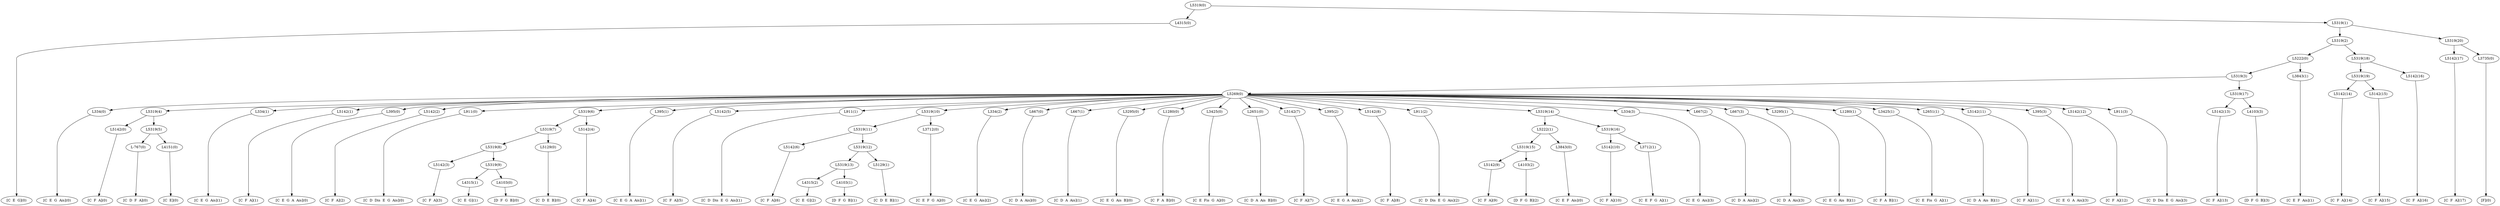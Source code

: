 digraph sample{
"L4315(0)"->"[C  E  G](0)"
"L334(0)"->"[C  E  G  Ais](0)"
"L5142(0)"->"[C  F  A](0)"
"L-767(0)"->"[C  D  F  A](0)"
"L4151(0)"->"[C  E](0)"
"L5319(5)"->"L-767(0)"
"L5319(5)"->"L4151(0)"
"L5319(4)"->"L5142(0)"
"L5319(4)"->"L5319(5)"
"L334(1)"->"[C  E  G  Ais](1)"
"L5142(1)"->"[C  F  A](1)"
"L395(0)"->"[C  E  G  A  Ais](0)"
"L5142(2)"->"[C  F  A](2)"
"L911(0)"->"[C  D  Dis  E  G  Ais](0)"
"L5142(3)"->"[C  F  A](3)"
"L4315(1)"->"[C  E  G](1)"
"L4103(0)"->"[D  F  G  B](0)"
"L5319(9)"->"L4315(1)"
"L5319(9)"->"L4103(0)"
"L5319(8)"->"L5142(3)"
"L5319(8)"->"L5319(9)"
"L5129(0)"->"[C  D  E  B](0)"
"L5319(7)"->"L5319(8)"
"L5319(7)"->"L5129(0)"
"L5142(4)"->"[C  F  A](4)"
"L5319(6)"->"L5319(7)"
"L5319(6)"->"L5142(4)"
"L395(1)"->"[C  E  G  A  Ais](1)"
"L5142(5)"->"[C  F  A](5)"
"L911(1)"->"[C  D  Dis  E  G  Ais](1)"
"L5142(6)"->"[C  F  A](6)"
"L4315(2)"->"[C  E  G](2)"
"L4103(1)"->"[D  F  G  B](1)"
"L5319(13)"->"L4315(2)"
"L5319(13)"->"L4103(1)"
"L5129(1)"->"[C  D  E  B](1)"
"L5319(12)"->"L5319(13)"
"L5319(12)"->"L5129(1)"
"L5319(11)"->"L5142(6)"
"L5319(11)"->"L5319(12)"
"L3712(0)"->"[C  E  F  G  A](0)"
"L5319(10)"->"L5319(11)"
"L5319(10)"->"L3712(0)"
"L334(2)"->"[C  E  G  Ais](2)"
"L667(0)"->"[C  D  A  Ais](0)"
"L667(1)"->"[C  D  A  Ais](1)"
"L3295(0)"->"[C  E  G  Ais  B](0)"
"L1280(0)"->"[C  F  A  B](0)"
"L3425(0)"->"[C  E  Fis  G  A](0)"
"L2651(0)"->"[C  D  A  Ais  B](0)"
"L5142(7)"->"[C  F  A](7)"
"L395(2)"->"[C  E  G  A  Ais](2)"
"L5142(8)"->"[C  F  A](8)"
"L911(2)"->"[C  D  Dis  E  G  Ais](2)"
"L5142(9)"->"[C  F  A](9)"
"L4103(2)"->"[D  F  G  B](2)"
"L5319(15)"->"L5142(9)"
"L5319(15)"->"L4103(2)"
"L3843(0)"->"[C  E  F  Ais](0)"
"L5222(1)"->"L5319(15)"
"L5222(1)"->"L3843(0)"
"L5142(10)"->"[C  F  A](10)"
"L3712(1)"->"[C  E  F  G  A](1)"
"L5319(16)"->"L5142(10)"
"L5319(16)"->"L3712(1)"
"L5319(14)"->"L5222(1)"
"L5319(14)"->"L5319(16)"
"L334(3)"->"[C  E  G  Ais](3)"
"L667(2)"->"[C  D  A  Ais](2)"
"L667(3)"->"[C  D  A  Ais](3)"
"L3295(1)"->"[C  E  G  Ais  B](1)"
"L1280(1)"->"[C  F  A  B](1)"
"L3425(1)"->"[C  E  Fis  G  A](1)"
"L2651(1)"->"[C  D  A  Ais  B](1)"
"L5142(11)"->"[C  F  A](11)"
"L395(3)"->"[C  E  G  A  Ais](3)"
"L5142(12)"->"[C  F  A](12)"
"L911(3)"->"[C  D  Dis  E  G  Ais](3)"
"L5269(0)"->"L334(0)"
"L5269(0)"->"L5319(4)"
"L5269(0)"->"L334(1)"
"L5269(0)"->"L5142(1)"
"L5269(0)"->"L395(0)"
"L5269(0)"->"L5142(2)"
"L5269(0)"->"L911(0)"
"L5269(0)"->"L5319(6)"
"L5269(0)"->"L395(1)"
"L5269(0)"->"L5142(5)"
"L5269(0)"->"L911(1)"
"L5269(0)"->"L5319(10)"
"L5269(0)"->"L334(2)"
"L5269(0)"->"L667(0)"
"L5269(0)"->"L667(1)"
"L5269(0)"->"L3295(0)"
"L5269(0)"->"L1280(0)"
"L5269(0)"->"L3425(0)"
"L5269(0)"->"L2651(0)"
"L5269(0)"->"L5142(7)"
"L5269(0)"->"L395(2)"
"L5269(0)"->"L5142(8)"
"L5269(0)"->"L911(2)"
"L5269(0)"->"L5319(14)"
"L5269(0)"->"L334(3)"
"L5269(0)"->"L667(2)"
"L5269(0)"->"L667(3)"
"L5269(0)"->"L3295(1)"
"L5269(0)"->"L1280(1)"
"L5269(0)"->"L3425(1)"
"L5269(0)"->"L2651(1)"
"L5269(0)"->"L5142(11)"
"L5269(0)"->"L395(3)"
"L5269(0)"->"L5142(12)"
"L5269(0)"->"L911(3)"
"L5142(13)"->"[C  F  A](13)"
"L4103(3)"->"[D  F  G  B](3)"
"L5319(17)"->"L5142(13)"
"L5319(17)"->"L4103(3)"
"L5319(3)"->"L5269(0)"
"L5319(3)"->"L5319(17)"
"L3843(1)"->"[C  E  F  Ais](1)"
"L5222(0)"->"L5319(3)"
"L5222(0)"->"L3843(1)"
"L5142(14)"->"[C  F  A](14)"
"L5142(15)"->"[C  F  A](15)"
"L5319(19)"->"L5142(14)"
"L5319(19)"->"L5142(15)"
"L5142(16)"->"[C  F  A](16)"
"L5319(18)"->"L5319(19)"
"L5319(18)"->"L5142(16)"
"L5319(2)"->"L5222(0)"
"L5319(2)"->"L5319(18)"
"L5142(17)"->"[C  F  A](17)"
"L3735(0)"->"[F](0)"
"L5319(20)"->"L5142(17)"
"L5319(20)"->"L3735(0)"
"L5319(1)"->"L5319(2)"
"L5319(1)"->"L5319(20)"
"L5319(0)"->"L4315(0)"
"L5319(0)"->"L5319(1)"
{rank = min; "L5319(0)"}
{rank = same; "L4315(0)"; "L5319(1)";}
{rank = same; "L5319(2)"; "L5319(20)";}
{rank = same; "L5222(0)"; "L5319(18)"; "L5142(17)"; "L3735(0)";}
{rank = same; "L5319(3)"; "L3843(1)"; "L5319(19)"; "L5142(16)";}
{rank = same; "L5269(0)"; "L5319(17)"; "L5142(14)"; "L5142(15)";}
{rank = same; "L334(0)"; "L5319(4)"; "L334(1)"; "L5142(1)"; "L395(0)"; "L5142(2)"; "L911(0)"; "L5319(6)"; "L395(1)"; "L5142(5)"; "L911(1)"; "L5319(10)"; "L334(2)"; "L667(0)"; "L667(1)"; "L3295(0)"; "L1280(0)"; "L3425(0)"; "L2651(0)"; "L5142(7)"; "L395(2)"; "L5142(8)"; "L911(2)"; "L5319(14)"; "L334(3)"; "L667(2)"; "L667(3)"; "L3295(1)"; "L1280(1)"; "L3425(1)"; "L2651(1)"; "L5142(11)"; "L395(3)"; "L5142(12)"; "L911(3)"; "L5142(13)"; "L4103(3)";}
{rank = same; "L5142(0)"; "L5319(5)"; "L5319(7)"; "L5142(4)"; "L5319(11)"; "L3712(0)"; "L5222(1)"; "L5319(16)";}
{rank = same; "L-767(0)"; "L4151(0)"; "L5319(8)"; "L5129(0)"; "L5142(6)"; "L5319(12)"; "L5319(15)"; "L3843(0)"; "L5142(10)"; "L3712(1)";}
{rank = same; "L5142(3)"; "L5319(9)"; "L5319(13)"; "L5129(1)"; "L5142(9)"; "L4103(2)";}
{rank = same; "L4315(1)"; "L4103(0)"; "L4315(2)"; "L4103(1)";}
{rank = max; "[C  D  A  Ais  B](0)"; "[C  D  A  Ais  B](1)"; "[C  D  A  Ais](0)"; "[C  D  A  Ais](1)"; "[C  D  A  Ais](2)"; "[C  D  A  Ais](3)"; "[C  D  Dis  E  G  Ais](0)"; "[C  D  Dis  E  G  Ais](1)"; "[C  D  Dis  E  G  Ais](2)"; "[C  D  Dis  E  G  Ais](3)"; "[C  D  E  B](0)"; "[C  D  E  B](1)"; "[C  D  F  A](0)"; "[C  E  F  Ais](0)"; "[C  E  F  Ais](1)"; "[C  E  F  G  A](0)"; "[C  E  F  G  A](1)"; "[C  E  Fis  G  A](0)"; "[C  E  Fis  G  A](1)"; "[C  E  G  A  Ais](0)"; "[C  E  G  A  Ais](1)"; "[C  E  G  A  Ais](2)"; "[C  E  G  A  Ais](3)"; "[C  E  G  Ais  B](0)"; "[C  E  G  Ais  B](1)"; "[C  E  G  Ais](0)"; "[C  E  G  Ais](1)"; "[C  E  G  Ais](2)"; "[C  E  G  Ais](3)"; "[C  E  G](0)"; "[C  E  G](1)"; "[C  E  G](2)"; "[C  E](0)"; "[C  F  A  B](0)"; "[C  F  A  B](1)"; "[C  F  A](0)"; "[C  F  A](1)"; "[C  F  A](10)"; "[C  F  A](11)"; "[C  F  A](12)"; "[C  F  A](13)"; "[C  F  A](14)"; "[C  F  A](15)"; "[C  F  A](16)"; "[C  F  A](17)"; "[C  F  A](2)"; "[C  F  A](3)"; "[C  F  A](4)"; "[C  F  A](5)"; "[C  F  A](6)"; "[C  F  A](7)"; "[C  F  A](8)"; "[C  F  A](9)"; "[D  F  G  B](0)"; "[D  F  G  B](1)"; "[D  F  G  B](2)"; "[D  F  G  B](3)"; "[F](0)";}
}